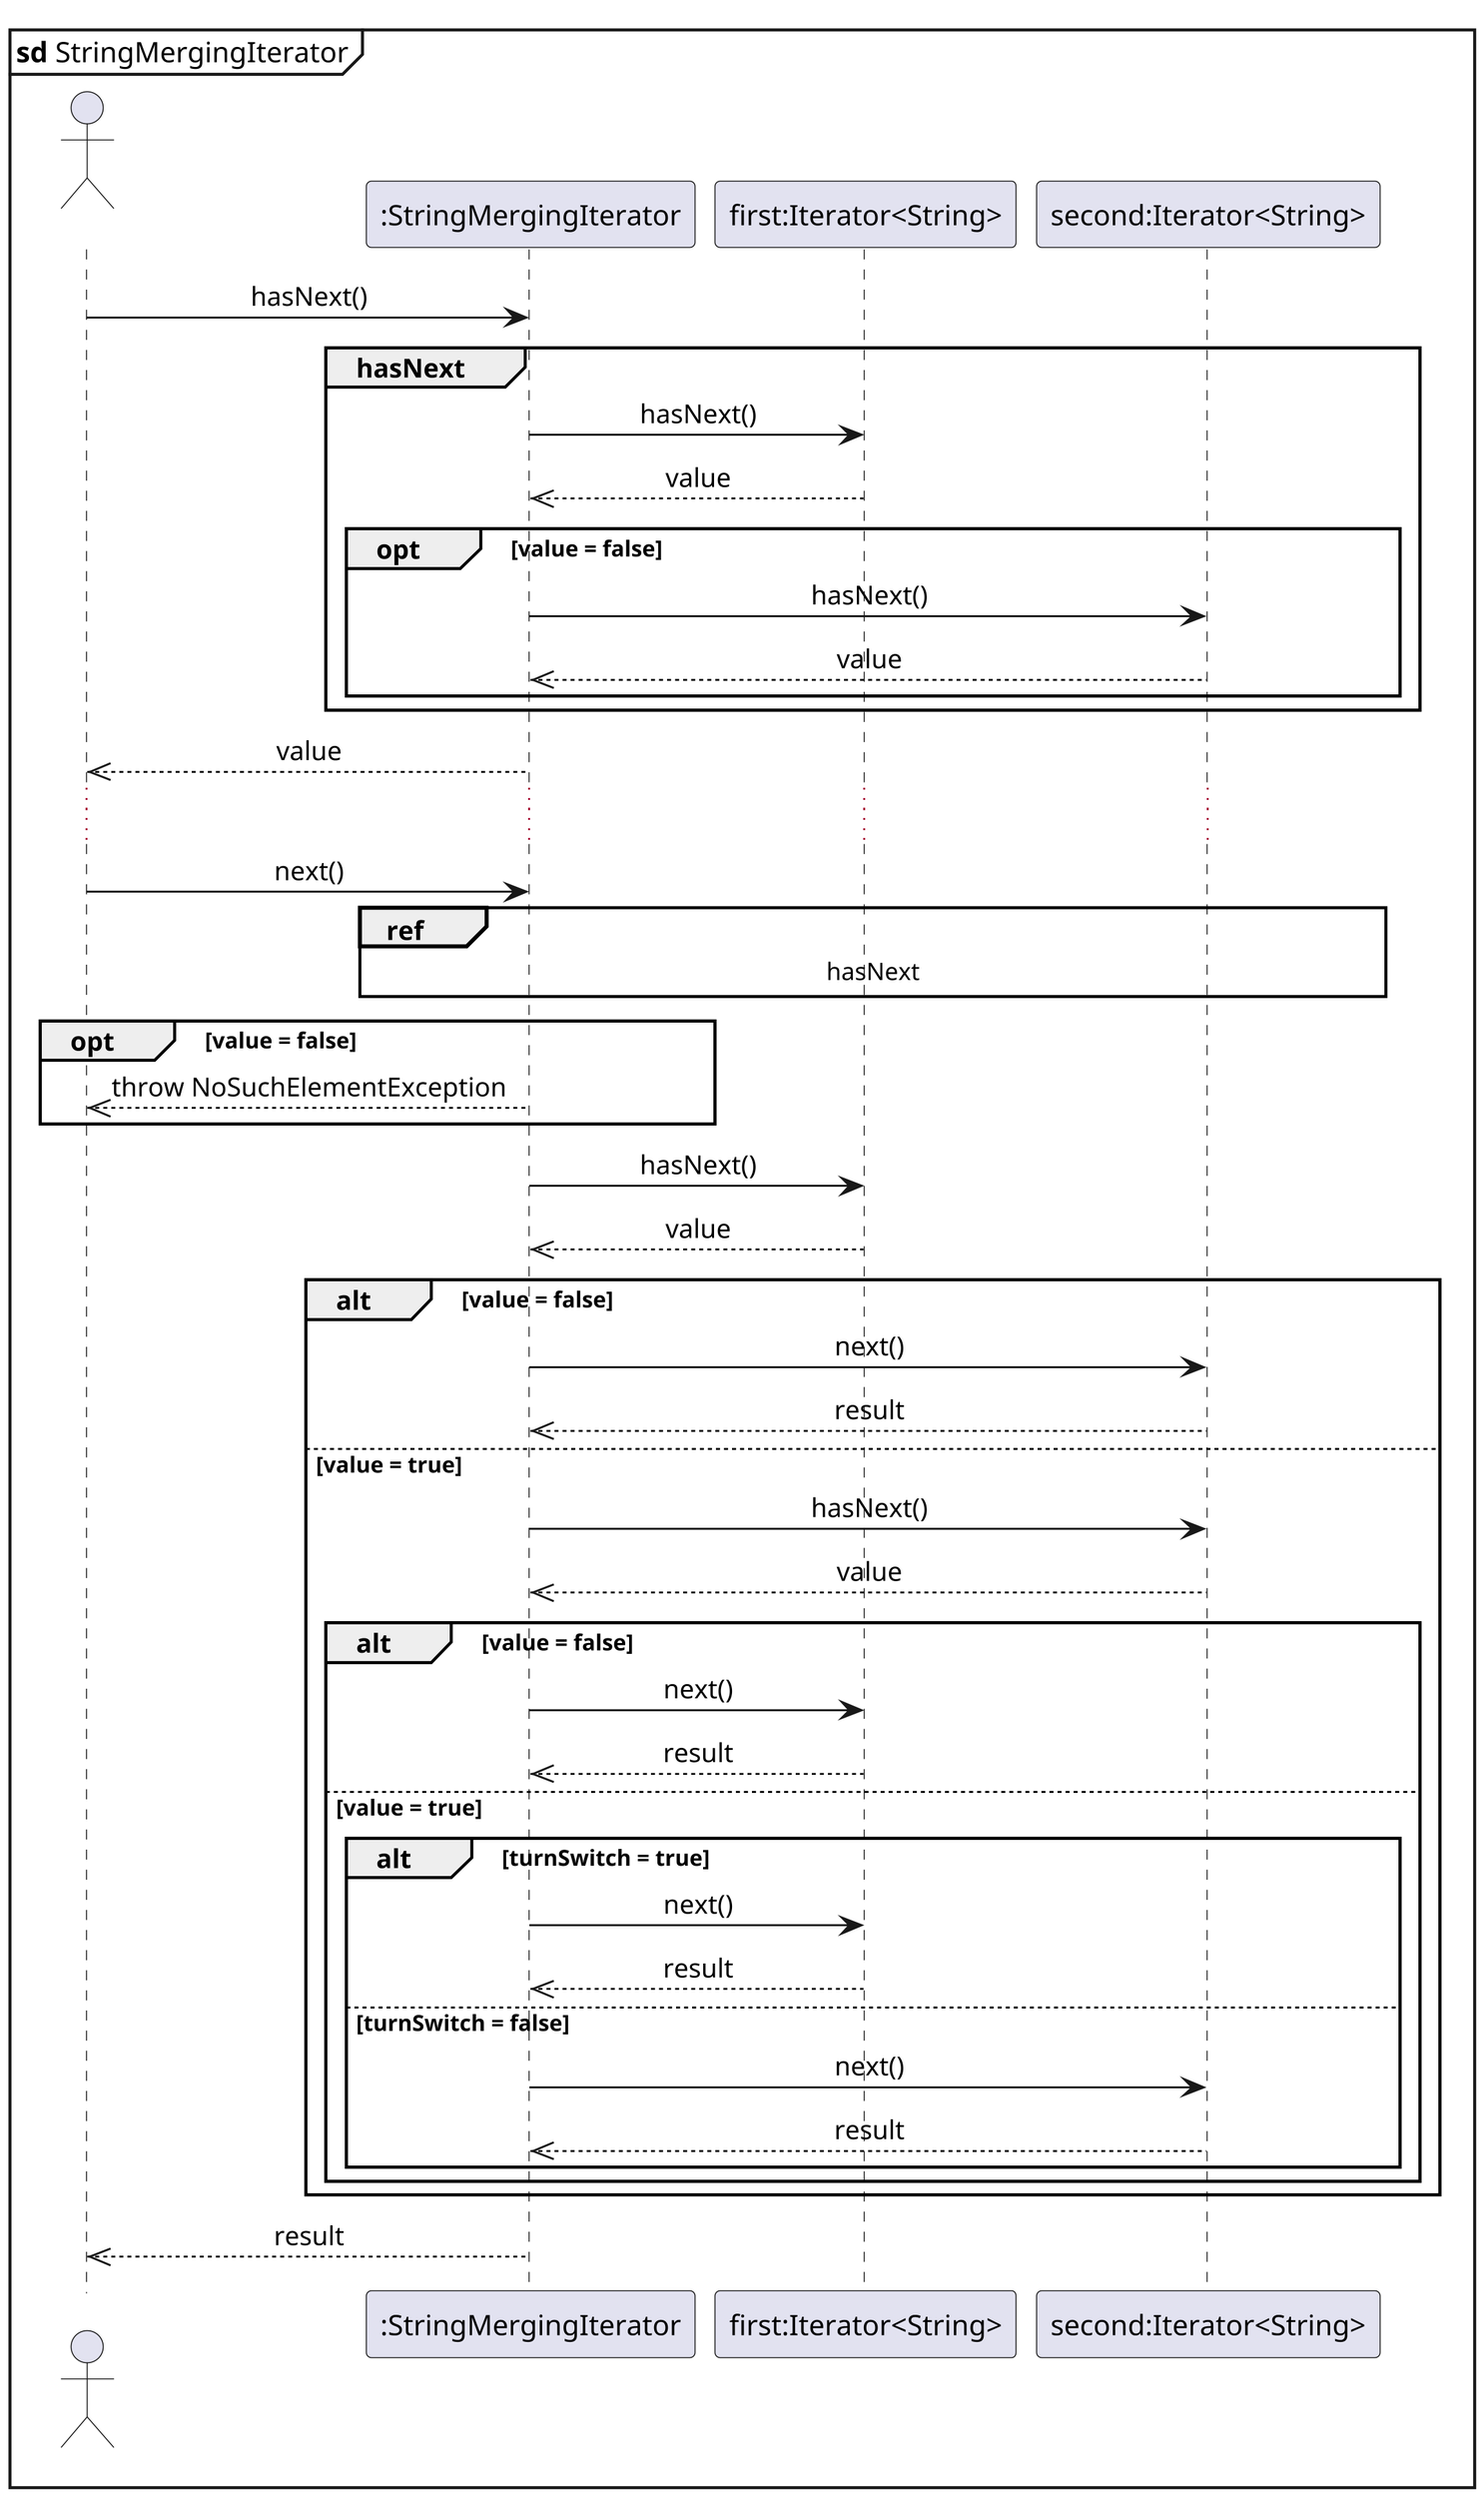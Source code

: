 @startuml stringmergingiterator

skinparam SequenceMessageAlignment center
mainframe **sd** StringMergingIterator

' Can't be more than 300 to avoid cropping
skinparam dpi 300

actor "<U+0000>" as user
participant ":StringMergingIterator" as smi
participant "first:Iterator<String>" as first
participant "second:Iterator<String>" as second

user -> smi: hasNext()

group hasNext 
    smi -> first: hasNext()
    first -->> smi: value

    opt value = false
        smi -> second: hasNext()
        second -->> smi: value
    end
end

smi -->> user: value

...

user -> smi: next()

ref over smi, first, second
    hasNext
end ref

opt value = false
    smi -->> user: throw NoSuchElementException
end

smi -> first: hasNext()
first -->> smi: value

alt value = false
    smi -> second: next()
    second -->> smi: result
else value = true
    smi -> second: hasNext()
    second -->> smi: value

    alt value = false
        smi -> first: next()
        first -->> smi: result
    else value = true
        alt turnSwitch = true
            smi -> first: next()
            first -->> smi: result
        else turnSwitch = false
            smi -> second: next()
            second -->> smi: result
        end
    end
end

smi -->> user: result

@enduml
